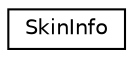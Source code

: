 digraph G
{
  edge [fontname="Helvetica",fontsize="10",labelfontname="Helvetica",labelfontsize="10"];
  node [fontname="Helvetica",fontsize="10",shape=record];
  rankdir=LR;
  Node1 [label="SkinInfo",height=0.2,width=0.4,color="black", fillcolor="white", style="filled",URL="$db/dea/classSkinInfo.html"];
}
